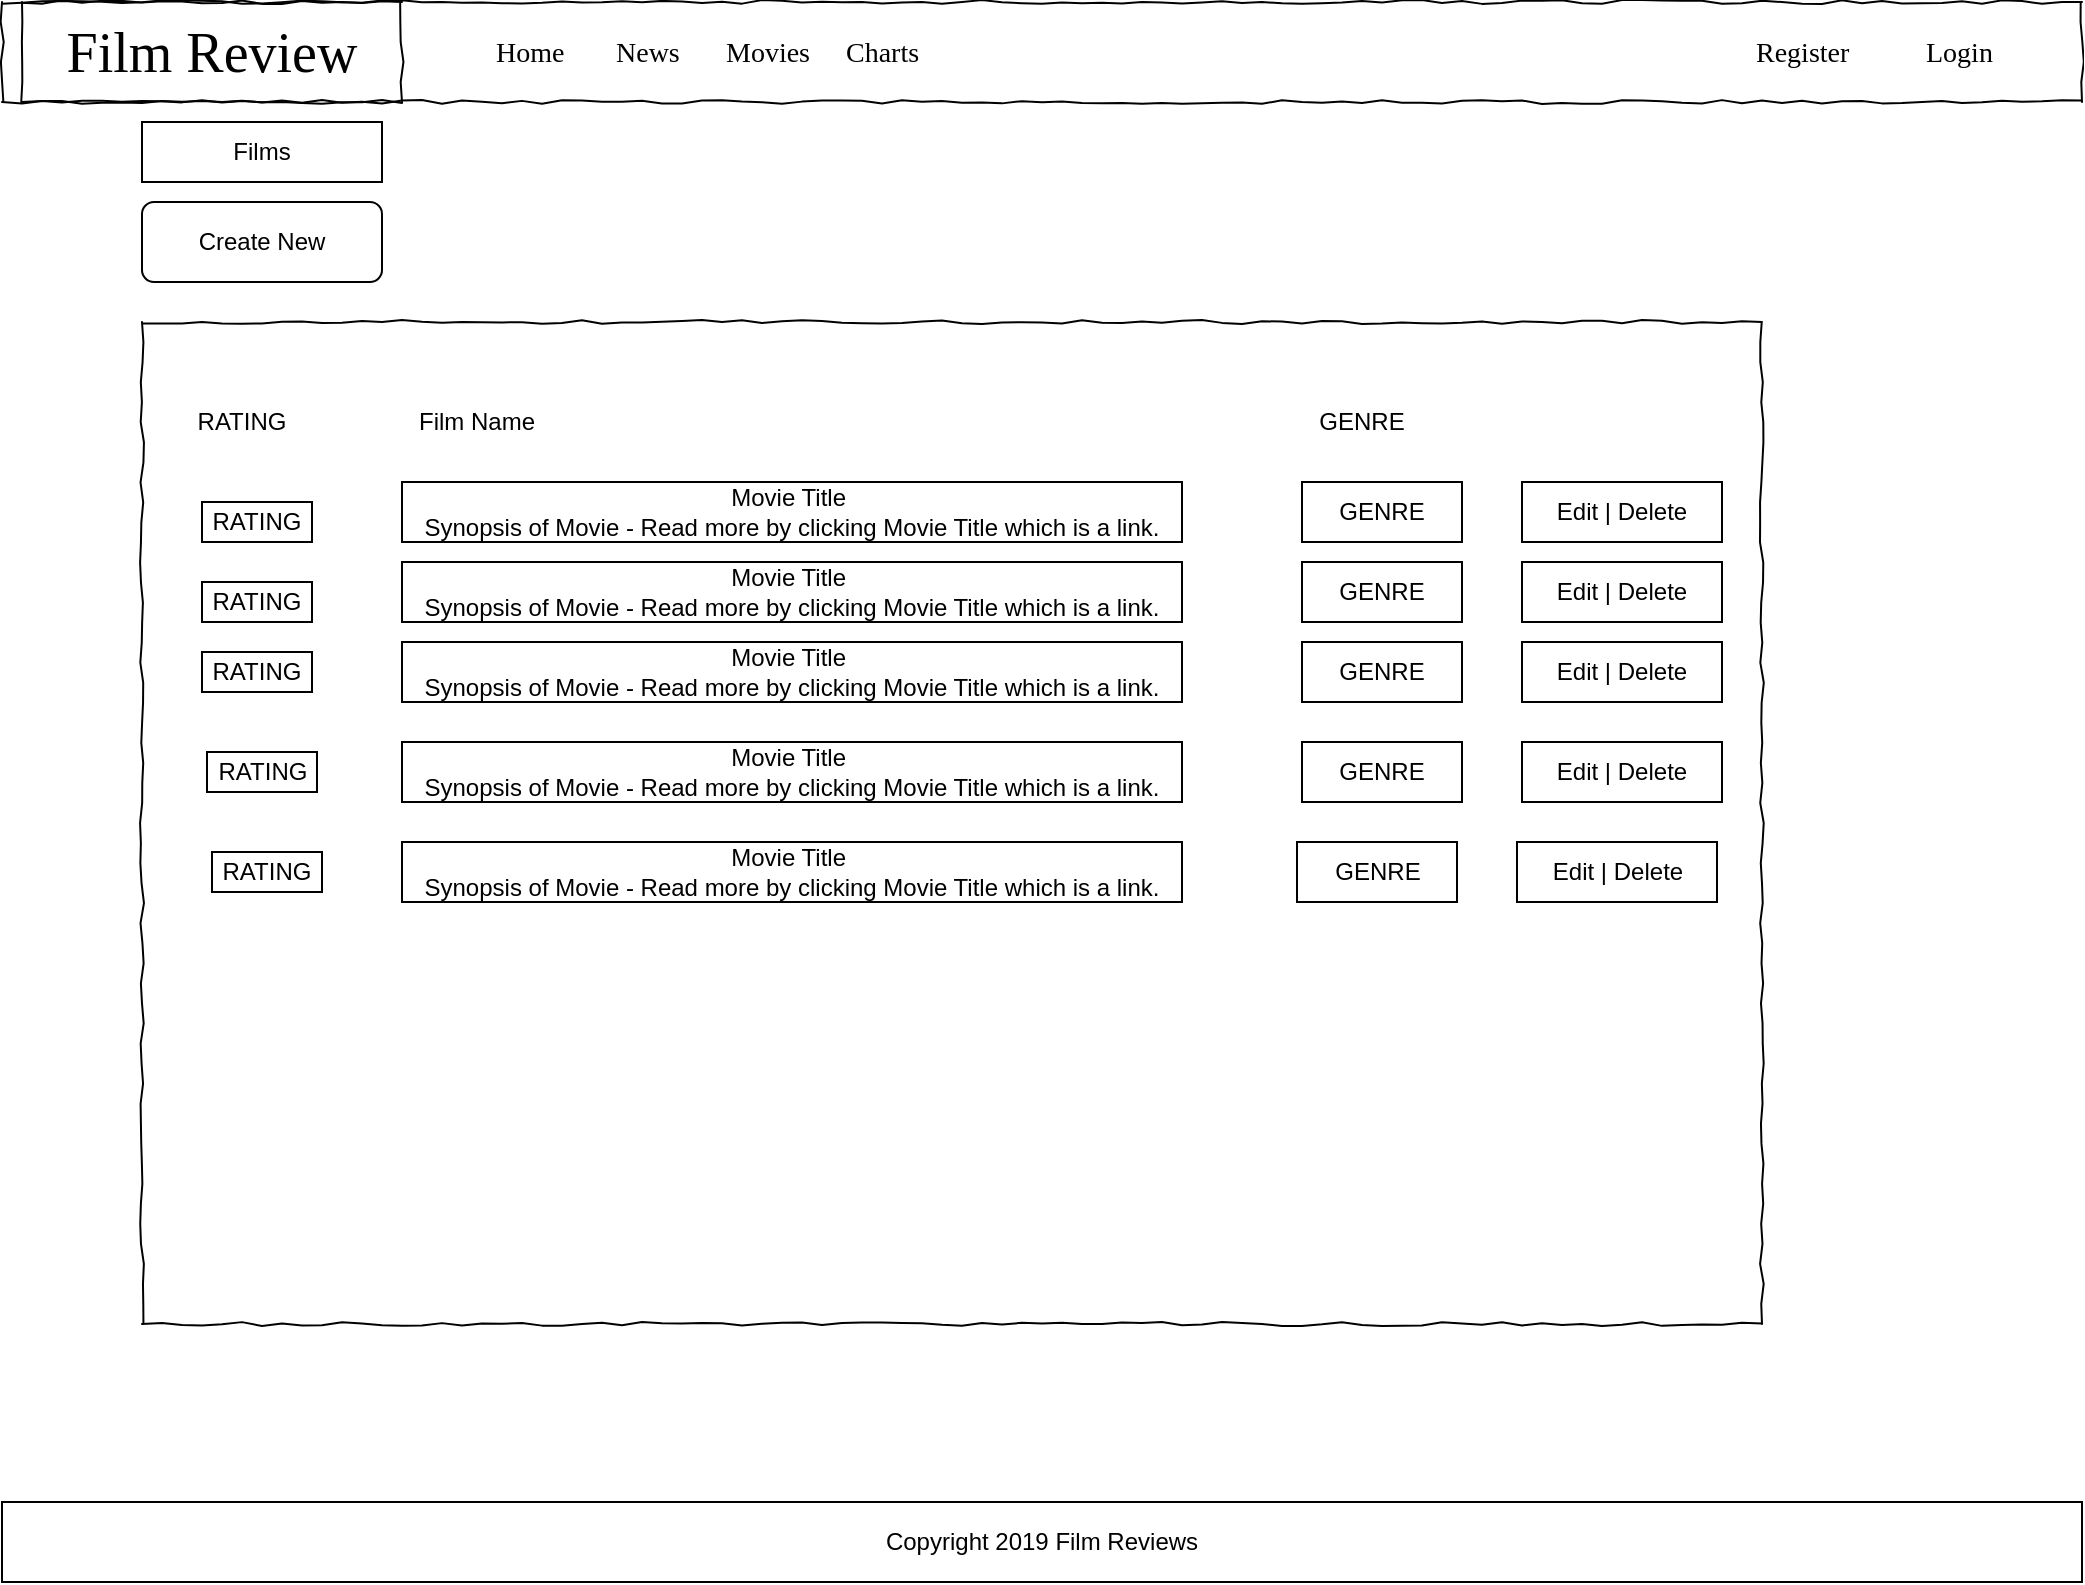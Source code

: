 <mxfile version="10.5.7" type="device"><diagram name="Page-1" id="03018318-947c-dd8e-b7a3-06fadd420f32"><mxGraphModel dx="1394" dy="715" grid="1" gridSize="10" guides="1" tooltips="1" connect="1" arrows="1" fold="1" page="1" pageScale="1" pageWidth="1100" pageHeight="850" background="#ffffff" math="0" shadow="0"><root><mxCell id="0"/><mxCell id="1" parent="0"/><mxCell id="677b7b8949515195-2" value="Film Review" style="whiteSpace=wrap;html=1;rounded=0;shadow=0;labelBackgroundColor=none;strokeColor=#000000;strokeWidth=1;fillColor=#ffffff;fontFamily=Verdana;fontSize=28;fontColor=#000000;align=center;comic=1;" parent="1" vertex="1"><mxGeometry x="50" y="50" width="190" height="50" as="geometry"/></mxCell><mxCell id="677b7b8949515195-10" value="" style="whiteSpace=wrap;html=1;rounded=0;shadow=0;labelBackgroundColor=none;strokeColor=#000000;strokeWidth=1;fillColor=none;fontFamily=Verdana;fontSize=12;fontColor=#000000;align=center;comic=1;" parent="1" vertex="1"><mxGeometry x="40" y="50" width="1040" height="50" as="geometry"/></mxCell><mxCell id="677b7b8949515195-11" value="Home" style="text;html=1;points=[];align=left;verticalAlign=top;spacingTop=-4;fontSize=14;fontFamily=Verdana;fontColor=#000000;" parent="1" vertex="1"><mxGeometry x="285" y="65" width="60" height="20" as="geometry"/></mxCell><mxCell id="677b7b8949515195-12" value="News" style="text;html=1;points=[];align=left;verticalAlign=top;spacingTop=-4;fontSize=14;fontFamily=Verdana;fontColor=#000000;" parent="1" vertex="1"><mxGeometry x="345" y="65" width="60" height="20" as="geometry"/></mxCell><mxCell id="677b7b8949515195-13" value="Movies" style="text;html=1;points=[];align=left;verticalAlign=top;spacingTop=-4;fontSize=14;fontFamily=Verdana;fontColor=#000000;" parent="1" vertex="1"><mxGeometry x="400" y="65" width="60" height="20" as="geometry"/></mxCell><mxCell id="677b7b8949515195-26" value="" style="whiteSpace=wrap;html=1;rounded=0;shadow=0;labelBackgroundColor=none;strokeColor=#000000;strokeWidth=1;fillColor=none;fontFamily=Verdana;fontSize=12;fontColor=#000000;align=center;comic=1;" parent="1" vertex="1"><mxGeometry x="110" y="210" width="810" height="501" as="geometry"/></mxCell><mxCell id="Na56FfEJawfqFOZoNTRj-1" value="Charts" style="text;html=1;points=[];align=left;verticalAlign=top;spacingTop=-4;fontSize=14;fontFamily=Verdana;fontColor=#000000;" parent="1" vertex="1"><mxGeometry x="460" y="65" width="60" height="20" as="geometry"/></mxCell><mxCell id="Na56FfEJawfqFOZoNTRj-4" value="Register&lt;br&gt;&lt;br&gt;" style="text;html=1;points=[];align=left;verticalAlign=top;spacingTop=-4;fontSize=14;fontFamily=Verdana;fontColor=#000000;" parent="1" vertex="1"><mxGeometry x="915" y="65" width="60" height="20" as="geometry"/></mxCell><mxCell id="Na56FfEJawfqFOZoNTRj-5" value="Login&lt;br&gt;&lt;br&gt;" style="text;html=1;points=[];align=left;verticalAlign=top;spacingTop=-4;fontSize=14;fontFamily=Verdana;fontColor=#000000;" parent="1" vertex="1"><mxGeometry x="1000" y="65" width="60" height="20" as="geometry"/></mxCell><mxCell id="Na56FfEJawfqFOZoNTRj-7" value="Films" style="rounded=0;whiteSpace=wrap;html=1;" parent="1" vertex="1"><mxGeometry x="110" y="110" width="120" height="30" as="geometry"/></mxCell><mxCell id="Na56FfEJawfqFOZoNTRj-9" value="Create New&lt;br&gt;" style="rounded=1;whiteSpace=wrap;html=1;" parent="1" vertex="1"><mxGeometry x="110" y="150" width="120" height="40" as="geometry"/></mxCell><mxCell id="Na56FfEJawfqFOZoNTRj-30" value="&lt;div style=&quot;text-align: left&quot;&gt;&lt;span&gt;Copyright 2019 Film Reviews&lt;/span&gt;&lt;/div&gt;" style="rounded=0;whiteSpace=wrap;html=1;" parent="1" vertex="1"><mxGeometry x="40" y="800" width="1040" height="40" as="geometry"/></mxCell><mxCell id="EIZ0qDU5169s431AW9-a-1" value="RATING" style="text;html=1;strokeColor=none;fillColor=none;align=center;verticalAlign=middle;whiteSpace=wrap;rounded=0;" vertex="1" parent="1"><mxGeometry x="140" y="250" width="40" height="20" as="geometry"/></mxCell><mxCell id="EIZ0qDU5169s431AW9-a-2" value="GENRE" style="text;html=1;strokeColor=none;fillColor=none;align=center;verticalAlign=middle;whiteSpace=wrap;rounded=0;" vertex="1" parent="1"><mxGeometry x="700" y="250" width="40" height="20" as="geometry"/></mxCell><mxCell id="EIZ0qDU5169s431AW9-a-4" value="Movie Title&amp;nbsp;&lt;br&gt;&lt;div style=&quot;text-align: center&quot;&gt;Synopsis of Movie - Read more by clicking Movie Title which is a link.&lt;/div&gt;" style="rounded=0;whiteSpace=wrap;html=1;" vertex="1" parent="1"><mxGeometry x="240" y="290" width="390" height="30" as="geometry"/></mxCell><mxCell id="EIZ0qDU5169s431AW9-a-6" value="Movie Title&amp;nbsp;&lt;br&gt;&lt;div style=&quot;text-align: center&quot;&gt;Synopsis of Movie - Read more by clicking Movie Title which is a link.&lt;/div&gt;" style="rounded=0;whiteSpace=wrap;html=1;" vertex="1" parent="1"><mxGeometry x="240" y="330" width="390" height="30" as="geometry"/></mxCell><mxCell id="EIZ0qDU5169s431AW9-a-7" value="Movie Title&amp;nbsp;&lt;br&gt;&lt;div style=&quot;text-align: center&quot;&gt;Synopsis of Movie - Read more by clicking Movie Title which is a link.&lt;/div&gt;" style="rounded=0;whiteSpace=wrap;html=1;" vertex="1" parent="1"><mxGeometry x="240" y="370" width="390" height="30" as="geometry"/></mxCell><mxCell id="EIZ0qDU5169s431AW9-a-8" value="GENRE" style="rounded=0;whiteSpace=wrap;html=1;" vertex="1" parent="1"><mxGeometry x="690" y="290" width="80" height="30" as="geometry"/></mxCell><mxCell id="EIZ0qDU5169s431AW9-a-9" value="GENRE" style="rounded=0;whiteSpace=wrap;html=1;" vertex="1" parent="1"><mxGeometry x="690" y="330" width="80" height="30" as="geometry"/></mxCell><mxCell id="EIZ0qDU5169s431AW9-a-10" value="GENRE" style="rounded=0;whiteSpace=wrap;html=1;" vertex="1" parent="1"><mxGeometry x="690" y="370" width="80" height="30" as="geometry"/></mxCell><mxCell id="EIZ0qDU5169s431AW9-a-11" value="Edit | Delete" style="rounded=0;whiteSpace=wrap;html=1;" vertex="1" parent="1"><mxGeometry x="800" y="290" width="100" height="30" as="geometry"/></mxCell><mxCell id="EIZ0qDU5169s431AW9-a-12" value="Edit | Delete" style="rounded=0;whiteSpace=wrap;html=1;" vertex="1" parent="1"><mxGeometry x="800" y="330" width="100" height="30" as="geometry"/></mxCell><mxCell id="EIZ0qDU5169s431AW9-a-13" value="Edit | Delete" style="rounded=0;whiteSpace=wrap;html=1;" vertex="1" parent="1"><mxGeometry x="800" y="370" width="100" height="30" as="geometry"/></mxCell><mxCell id="EIZ0qDU5169s431AW9-a-14" value="Movie Title&amp;nbsp;&lt;br&gt;&lt;div style=&quot;text-align: center&quot;&gt;Synopsis of Movie - Read more by clicking Movie Title which is a link.&lt;/div&gt;" style="rounded=0;whiteSpace=wrap;html=1;" vertex="1" parent="1"><mxGeometry x="240" y="420" width="390" height="30" as="geometry"/></mxCell><mxCell id="EIZ0qDU5169s431AW9-a-15" value="GENRE" style="rounded=0;whiteSpace=wrap;html=1;" vertex="1" parent="1"><mxGeometry x="690" y="420" width="80" height="30" as="geometry"/></mxCell><mxCell id="EIZ0qDU5169s431AW9-a-16" value="Edit | Delete" style="rounded=0;whiteSpace=wrap;html=1;" vertex="1" parent="1"><mxGeometry x="800" y="420" width="100" height="30" as="geometry"/></mxCell><mxCell id="EIZ0qDU5169s431AW9-a-17" value="Movie Title&amp;nbsp;&lt;br&gt;&lt;div style=&quot;text-align: center&quot;&gt;Synopsis of Movie - Read more by clicking Movie Title which is a link.&lt;/div&gt;" style="rounded=0;whiteSpace=wrap;html=1;" vertex="1" parent="1"><mxGeometry x="240" y="470" width="390" height="30" as="geometry"/></mxCell><mxCell id="EIZ0qDU5169s431AW9-a-18" value="GENRE" style="rounded=0;whiteSpace=wrap;html=1;" vertex="1" parent="1"><mxGeometry x="687.5" y="470" width="80" height="30" as="geometry"/></mxCell><mxCell id="EIZ0qDU5169s431AW9-a-19" value="Edit | Delete" style="rounded=0;whiteSpace=wrap;html=1;" vertex="1" parent="1"><mxGeometry x="797.5" y="470" width="100" height="30" as="geometry"/></mxCell><mxCell id="EIZ0qDU5169s431AW9-a-22" value="Film Name" style="text;html=1;strokeColor=none;fillColor=none;align=center;verticalAlign=middle;whiteSpace=wrap;rounded=0;" vertex="1" parent="1"><mxGeometry x="245" y="250" width="65" height="20" as="geometry"/></mxCell><mxCell id="EIZ0qDU5169s431AW9-a-23" value="RATING" style="rounded=0;whiteSpace=wrap;html=1;" vertex="1" parent="1"><mxGeometry x="140" y="300" width="55" height="20" as="geometry"/></mxCell><mxCell id="EIZ0qDU5169s431AW9-a-26" value="&lt;span&gt;RATING&lt;/span&gt;" style="rounded=0;whiteSpace=wrap;html=1;" vertex="1" parent="1"><mxGeometry x="140" y="340" width="55" height="20" as="geometry"/></mxCell><mxCell id="EIZ0qDU5169s431AW9-a-27" value="&lt;span&gt;RATING&lt;/span&gt;" style="rounded=0;whiteSpace=wrap;html=1;" vertex="1" parent="1"><mxGeometry x="140" y="375" width="55" height="20" as="geometry"/></mxCell><mxCell id="EIZ0qDU5169s431AW9-a-28" value="&lt;span&gt;RATING&lt;/span&gt;" style="rounded=0;whiteSpace=wrap;html=1;" vertex="1" parent="1"><mxGeometry x="142.5" y="425" width="55" height="20" as="geometry"/></mxCell><mxCell id="EIZ0qDU5169s431AW9-a-31" value="&lt;span&gt;RATING&lt;/span&gt;" style="rounded=0;whiteSpace=wrap;html=1;" vertex="1" parent="1"><mxGeometry x="145" y="475" width="55" height="20" as="geometry"/></mxCell></root></mxGraphModel></diagram></mxfile>
